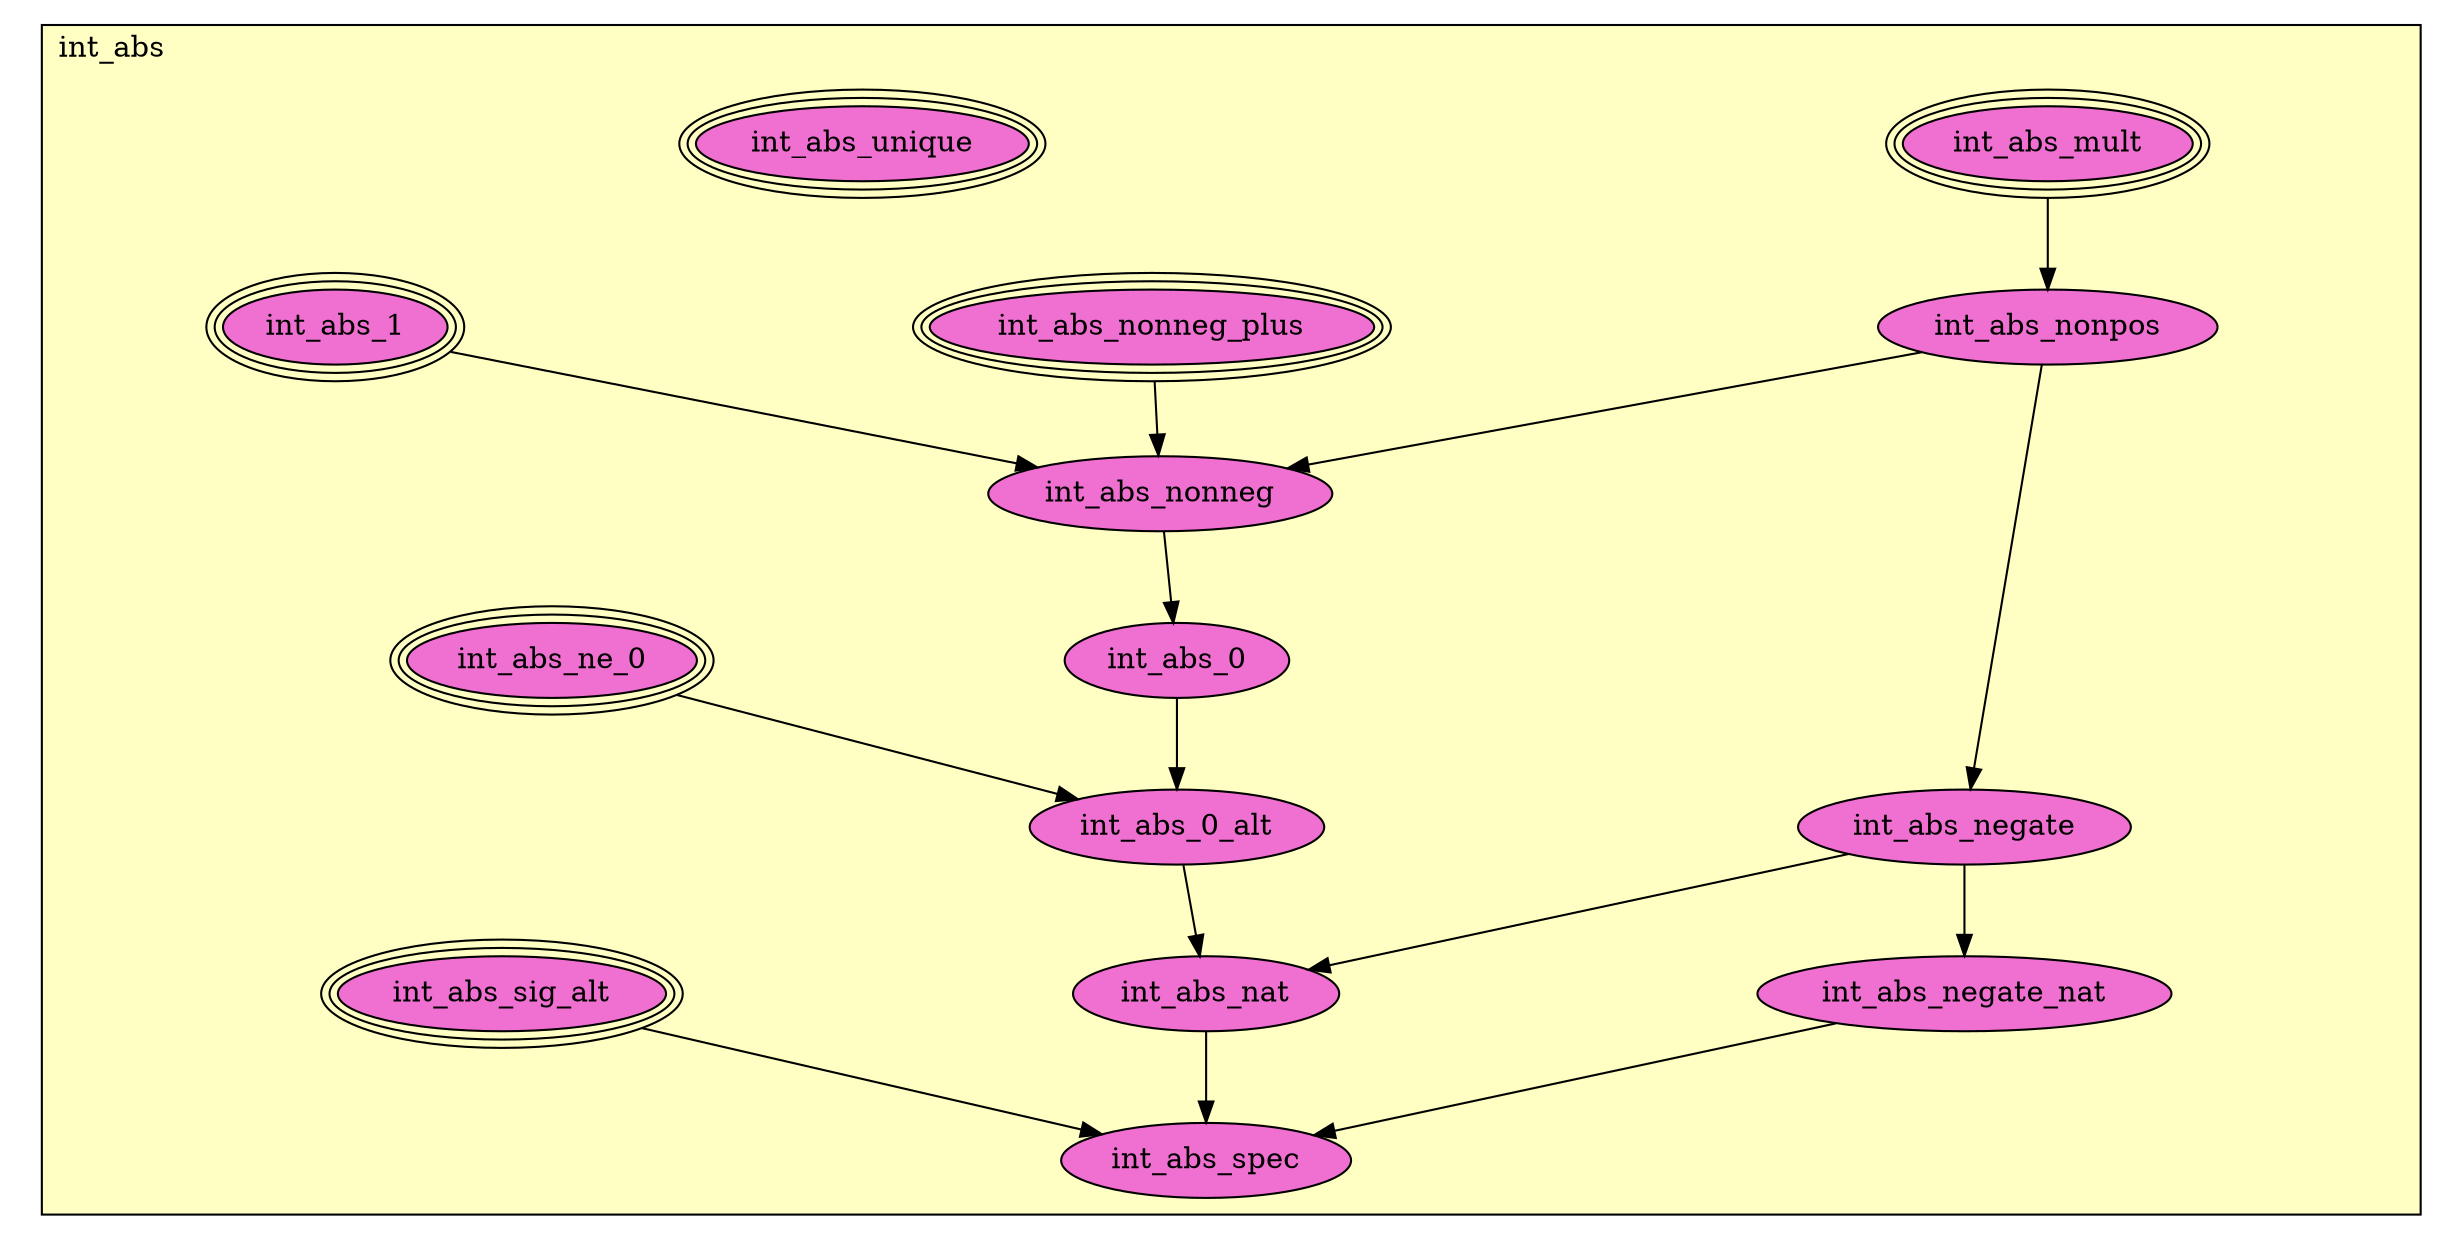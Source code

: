 digraph HoTT_Classes_theory_int_abs {
  graph [ratio=0.5]
  node [style=filled]
int_abs_int_abs_mult [label="int_abs_mult", URL=<int_abs.html#int_abs_mult>, peripheries=3, fillcolor="#F070D1"] ;
int_abs_int_abs_nonneg_plus [label="int_abs_nonneg_plus", URL=<int_abs.html#int_abs_nonneg_plus>, peripheries=3, fillcolor="#F070D1"] ;
int_abs_int_abs_1 [label="int_abs_1", URL=<int_abs.html#int_abs_1>, peripheries=3, fillcolor="#F070D1"] ;
int_abs_int_abs_nonpos [label="int_abs_nonpos", URL=<int_abs.html#int_abs_nonpos>, fillcolor="#F070D1"] ;
int_abs_int_abs_nonneg [label="int_abs_nonneg", URL=<int_abs.html#int_abs_nonneg>, fillcolor="#F070D1"] ;
int_abs_int_abs_0 [label="int_abs_0", URL=<int_abs.html#int_abs_0>, fillcolor="#F070D1"] ;
int_abs_int_abs_ne_0 [label="int_abs_ne_0", URL=<int_abs.html#int_abs_ne_0>, peripheries=3, fillcolor="#F070D1"] ;
int_abs_int_abs_0_alt [label="int_abs_0_alt", URL=<int_abs.html#int_abs_0_alt>, fillcolor="#F070D1"] ;
int_abs_int_abs_negate [label="int_abs_negate", URL=<int_abs.html#int_abs_negate>, fillcolor="#F070D1"] ;
int_abs_int_abs_negate_nat [label="int_abs_negate_nat", URL=<int_abs.html#int_abs_negate_nat>, fillcolor="#F070D1"] ;
int_abs_int_abs_nat [label="int_abs_nat", URL=<int_abs.html#int_abs_nat>, fillcolor="#F070D1"] ;
int_abs_int_abs_sig_alt [label="int_abs_sig_alt", URL=<int_abs.html#int_abs_sig_alt>, peripheries=3, fillcolor="#F070D1"] ;
int_abs_int_abs_spec [label="int_abs_spec", URL=<int_abs.html#int_abs_spec>, fillcolor="#F070D1"] ;
int_abs_int_abs_unique [label="int_abs_unique", URL=<int_abs.html#int_abs_unique>, peripheries=3, fillcolor="#F070D1"] ;
  int_abs_int_abs_mult -> int_abs_int_abs_nonpos [] ;
  int_abs_int_abs_nonneg_plus -> int_abs_int_abs_nonneg [] ;
  int_abs_int_abs_1 -> int_abs_int_abs_nonneg [] ;
  int_abs_int_abs_nonpos -> int_abs_int_abs_nonneg [] ;
  int_abs_int_abs_nonpos -> int_abs_int_abs_negate [] ;
  int_abs_int_abs_nonneg -> int_abs_int_abs_0 [] ;
  int_abs_int_abs_0 -> int_abs_int_abs_0_alt [] ;
  int_abs_int_abs_ne_0 -> int_abs_int_abs_0_alt [] ;
  int_abs_int_abs_0_alt -> int_abs_int_abs_nat [] ;
  int_abs_int_abs_negate -> int_abs_int_abs_negate_nat [] ;
  int_abs_int_abs_negate -> int_abs_int_abs_nat [] ;
  int_abs_int_abs_negate_nat -> int_abs_int_abs_spec [] ;
  int_abs_int_abs_nat -> int_abs_int_abs_spec [] ;
  int_abs_int_abs_sig_alt -> int_abs_int_abs_spec [] ;
subgraph cluster_int_abs { label="int_abs"; fillcolor="#FFFFC3"; labeljust=l; style=filled 
int_abs_int_abs_unique; int_abs_int_abs_spec; int_abs_int_abs_sig_alt; int_abs_int_abs_nat; int_abs_int_abs_negate_nat; int_abs_int_abs_negate; int_abs_int_abs_0_alt; int_abs_int_abs_ne_0; int_abs_int_abs_0; int_abs_int_abs_nonneg; int_abs_int_abs_nonpos; int_abs_int_abs_1; int_abs_int_abs_nonneg_plus; int_abs_int_abs_mult; };
} /* END */
